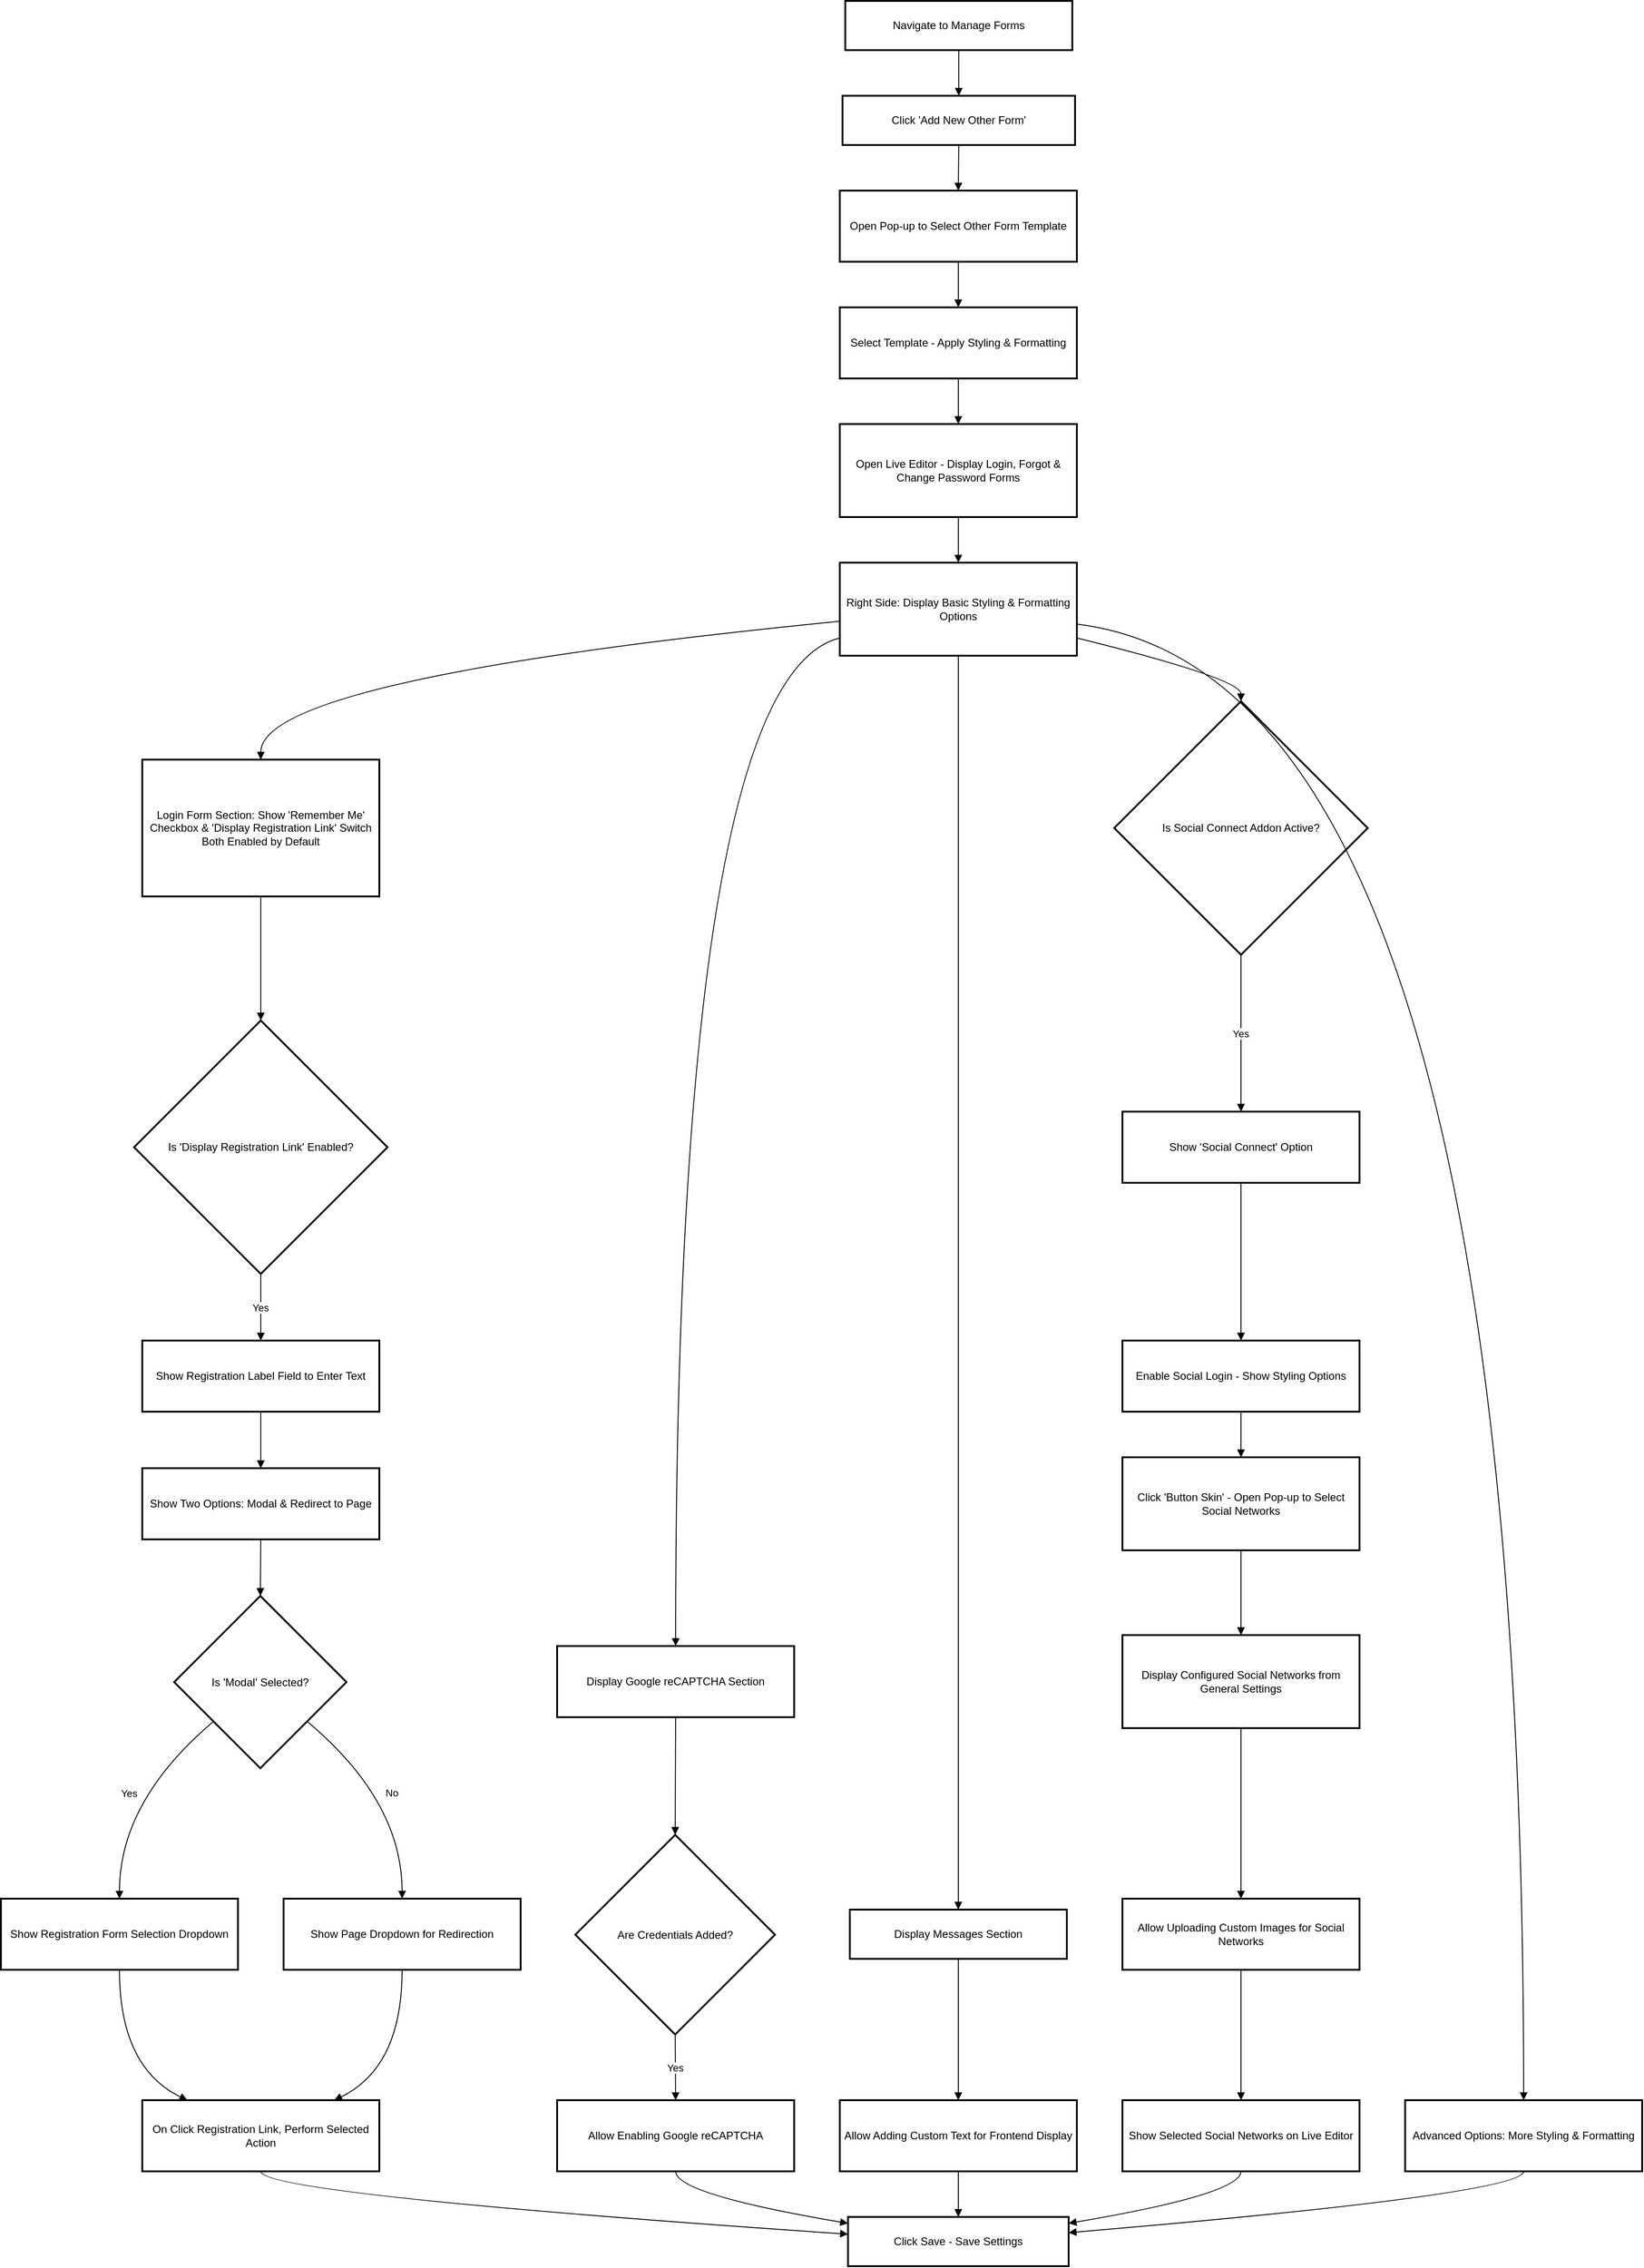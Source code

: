 <mxfile version="26.0.11">
  <diagram name="Page-1" id="FkqsTDLyN_IBKph71nNS">
    <mxGraphModel dx="1909" dy="949" grid="1" gridSize="10" guides="1" tooltips="1" connect="1" arrows="1" fold="1" page="1" pageScale="1" pageWidth="850" pageHeight="1100" math="0" shadow="0">
      <root>
        <mxCell id="0" />
        <mxCell id="1" parent="0" />
        <mxCell id="Qq9t8zsS6E16ykufUvPU-1" value="Navigate to Manage Forms" style="whiteSpace=wrap;strokeWidth=2;" vertex="1" parent="1">
          <mxGeometry x="946" y="20" width="249" height="54" as="geometry" />
        </mxCell>
        <mxCell id="Qq9t8zsS6E16ykufUvPU-2" value="Click &#39;Add New Other Form&#39;" style="whiteSpace=wrap;strokeWidth=2;" vertex="1" parent="1">
          <mxGeometry x="943" y="124" width="255" height="54" as="geometry" />
        </mxCell>
        <mxCell id="Qq9t8zsS6E16ykufUvPU-3" value="Open Pop-up to Select Other Form Template" style="whiteSpace=wrap;strokeWidth=2;" vertex="1" parent="1">
          <mxGeometry x="940" y="228" width="260" height="78" as="geometry" />
        </mxCell>
        <mxCell id="Qq9t8zsS6E16ykufUvPU-4" value="Select Template - Apply Styling &amp; Formatting" style="whiteSpace=wrap;strokeWidth=2;" vertex="1" parent="1">
          <mxGeometry x="940" y="356" width="260" height="78" as="geometry" />
        </mxCell>
        <mxCell id="Qq9t8zsS6E16ykufUvPU-5" value="Open Live Editor - Display Login, Forgot &amp; Change Password Forms" style="whiteSpace=wrap;strokeWidth=2;" vertex="1" parent="1">
          <mxGeometry x="940" y="484" width="260" height="102" as="geometry" />
        </mxCell>
        <mxCell id="Qq9t8zsS6E16ykufUvPU-6" value="Right Side: Display Basic Styling &amp; Formatting Options" style="whiteSpace=wrap;strokeWidth=2;" vertex="1" parent="1">
          <mxGeometry x="940" y="636" width="260" height="102" as="geometry" />
        </mxCell>
        <mxCell id="Qq9t8zsS6E16ykufUvPU-7" value="Login Form Section: Show &#39;Remember Me&#39; Checkbox &amp; &#39;Display Registration Link&#39; Switch Both Enabled by Default" style="whiteSpace=wrap;strokeWidth=2;" vertex="1" parent="1">
          <mxGeometry x="175" y="852" width="260" height="150" as="geometry" />
        </mxCell>
        <mxCell id="Qq9t8zsS6E16ykufUvPU-8" value="Is &#39;Display Registration Link&#39; Enabled?" style="rhombus;strokeWidth=2;whiteSpace=wrap;" vertex="1" parent="1">
          <mxGeometry x="166" y="1138" width="278" height="278" as="geometry" />
        </mxCell>
        <mxCell id="Qq9t8zsS6E16ykufUvPU-9" value="Show Registration Label Field to Enter Text" style="whiteSpace=wrap;strokeWidth=2;" vertex="1" parent="1">
          <mxGeometry x="175" y="1489" width="260" height="78" as="geometry" />
        </mxCell>
        <mxCell id="Qq9t8zsS6E16ykufUvPU-10" value="Show Two Options: Modal &amp; Redirect to Page" style="whiteSpace=wrap;strokeWidth=2;" vertex="1" parent="1">
          <mxGeometry x="175" y="1629" width="260" height="78" as="geometry" />
        </mxCell>
        <mxCell id="Qq9t8zsS6E16ykufUvPU-11" value="Is &#39;Modal&#39; Selected?" style="rhombus;strokeWidth=2;whiteSpace=wrap;" vertex="1" parent="1">
          <mxGeometry x="210" y="1769" width="189" height="189" as="geometry" />
        </mxCell>
        <mxCell id="Qq9t8zsS6E16ykufUvPU-12" value="Show Registration Form Selection Dropdown" style="whiteSpace=wrap;strokeWidth=2;" vertex="1" parent="1">
          <mxGeometry x="20" y="2101" width="260" height="78" as="geometry" />
        </mxCell>
        <mxCell id="Qq9t8zsS6E16ykufUvPU-13" value="Show Page Dropdown for Redirection" style="whiteSpace=wrap;strokeWidth=2;" vertex="1" parent="1">
          <mxGeometry x="330" y="2101" width="260" height="78" as="geometry" />
        </mxCell>
        <mxCell id="Qq9t8zsS6E16ykufUvPU-14" value="On Click Registration Link, Perform Selected Action" style="whiteSpace=wrap;strokeWidth=2;" vertex="1" parent="1">
          <mxGeometry x="175" y="2322" width="260" height="78" as="geometry" />
        </mxCell>
        <mxCell id="Qq9t8zsS6E16ykufUvPU-15" value="Click Save - Save Settings" style="whiteSpace=wrap;strokeWidth=2;" vertex="1" parent="1">
          <mxGeometry x="949" y="2450" width="242" height="54" as="geometry" />
        </mxCell>
        <mxCell id="Qq9t8zsS6E16ykufUvPU-16" value="Display Google reCAPTCHA Section" style="whiteSpace=wrap;strokeWidth=2;" vertex="1" parent="1">
          <mxGeometry x="630" y="1824" width="260" height="78" as="geometry" />
        </mxCell>
        <mxCell id="Qq9t8zsS6E16ykufUvPU-17" value="Are Credentials Added?" style="rhombus;strokeWidth=2;whiteSpace=wrap;" vertex="1" parent="1">
          <mxGeometry x="650" y="2031" width="219" height="219" as="geometry" />
        </mxCell>
        <mxCell id="Qq9t8zsS6E16ykufUvPU-18" value="Allow Enabling Google reCAPTCHA" style="whiteSpace=wrap;strokeWidth=2;" vertex="1" parent="1">
          <mxGeometry x="630" y="2322" width="260" height="78" as="geometry" />
        </mxCell>
        <mxCell id="Qq9t8zsS6E16ykufUvPU-19" value="Display Messages Section" style="whiteSpace=wrap;strokeWidth=2;" vertex="1" parent="1">
          <mxGeometry x="951" y="2113" width="238" height="54" as="geometry" />
        </mxCell>
        <mxCell id="Qq9t8zsS6E16ykufUvPU-20" value="Allow Adding Custom Text for Frontend Display" style="whiteSpace=wrap;strokeWidth=2;" vertex="1" parent="1">
          <mxGeometry x="940" y="2322" width="260" height="78" as="geometry" />
        </mxCell>
        <mxCell id="Qq9t8zsS6E16ykufUvPU-21" value="Is Social Connect Addon Active?" style="rhombus;strokeWidth=2;whiteSpace=wrap;" vertex="1" parent="1">
          <mxGeometry x="1241" y="788" width="278" height="278" as="geometry" />
        </mxCell>
        <mxCell id="Qq9t8zsS6E16ykufUvPU-22" value="Show &#39;Social Connect&#39; Option" style="whiteSpace=wrap;strokeWidth=2;" vertex="1" parent="1">
          <mxGeometry x="1250" y="1238" width="260" height="78" as="geometry" />
        </mxCell>
        <mxCell id="Qq9t8zsS6E16ykufUvPU-23" value="Enable Social Login - Show Styling Options" style="whiteSpace=wrap;strokeWidth=2;" vertex="1" parent="1">
          <mxGeometry x="1250" y="1489" width="260" height="78" as="geometry" />
        </mxCell>
        <mxCell id="Qq9t8zsS6E16ykufUvPU-24" value="Click &#39;Button Skin&#39; - Open Pop-up to Select Social Networks" style="whiteSpace=wrap;strokeWidth=2;" vertex="1" parent="1">
          <mxGeometry x="1250" y="1617" width="260" height="102" as="geometry" />
        </mxCell>
        <mxCell id="Qq9t8zsS6E16ykufUvPU-25" value="Display Configured Social Networks from General Settings" style="whiteSpace=wrap;strokeWidth=2;" vertex="1" parent="1">
          <mxGeometry x="1250" y="1812" width="260" height="102" as="geometry" />
        </mxCell>
        <mxCell id="Qq9t8zsS6E16ykufUvPU-26" value="Allow Uploading Custom Images for Social Networks" style="whiteSpace=wrap;strokeWidth=2;" vertex="1" parent="1">
          <mxGeometry x="1250" y="2101" width="260" height="78" as="geometry" />
        </mxCell>
        <mxCell id="Qq9t8zsS6E16ykufUvPU-27" value="Show Selected Social Networks on Live Editor" style="whiteSpace=wrap;strokeWidth=2;" vertex="1" parent="1">
          <mxGeometry x="1250" y="2322" width="260" height="78" as="geometry" />
        </mxCell>
        <mxCell id="Qq9t8zsS6E16ykufUvPU-28" value="Advanced Options: More Styling &amp; Formatting" style="whiteSpace=wrap;strokeWidth=2;" vertex="1" parent="1">
          <mxGeometry x="1560" y="2322" width="260" height="78" as="geometry" />
        </mxCell>
        <mxCell id="Qq9t8zsS6E16ykufUvPU-29" value="" style="curved=1;startArrow=none;endArrow=block;exitX=0.5;exitY=1;entryX=0.5;entryY=0;rounded=0;" edge="1" parent="1" source="Qq9t8zsS6E16ykufUvPU-1" target="Qq9t8zsS6E16ykufUvPU-2">
          <mxGeometry relative="1" as="geometry">
            <Array as="points" />
          </mxGeometry>
        </mxCell>
        <mxCell id="Qq9t8zsS6E16ykufUvPU-30" value="" style="curved=1;startArrow=none;endArrow=block;exitX=0.5;exitY=1;entryX=0.5;entryY=0;rounded=0;" edge="1" parent="1" source="Qq9t8zsS6E16ykufUvPU-2" target="Qq9t8zsS6E16ykufUvPU-3">
          <mxGeometry relative="1" as="geometry">
            <Array as="points" />
          </mxGeometry>
        </mxCell>
        <mxCell id="Qq9t8zsS6E16ykufUvPU-31" value="" style="curved=1;startArrow=none;endArrow=block;exitX=0.5;exitY=1;entryX=0.5;entryY=0;rounded=0;" edge="1" parent="1" source="Qq9t8zsS6E16ykufUvPU-3" target="Qq9t8zsS6E16ykufUvPU-4">
          <mxGeometry relative="1" as="geometry">
            <Array as="points" />
          </mxGeometry>
        </mxCell>
        <mxCell id="Qq9t8zsS6E16ykufUvPU-32" value="" style="curved=1;startArrow=none;endArrow=block;exitX=0.5;exitY=1;entryX=0.5;entryY=0;rounded=0;" edge="1" parent="1" source="Qq9t8zsS6E16ykufUvPU-4" target="Qq9t8zsS6E16ykufUvPU-5">
          <mxGeometry relative="1" as="geometry">
            <Array as="points" />
          </mxGeometry>
        </mxCell>
        <mxCell id="Qq9t8zsS6E16ykufUvPU-33" value="" style="curved=1;startArrow=none;endArrow=block;exitX=0.5;exitY=1;entryX=0.5;entryY=0;rounded=0;" edge="1" parent="1" source="Qq9t8zsS6E16ykufUvPU-5" target="Qq9t8zsS6E16ykufUvPU-6">
          <mxGeometry relative="1" as="geometry">
            <Array as="points" />
          </mxGeometry>
        </mxCell>
        <mxCell id="Qq9t8zsS6E16ykufUvPU-34" value="" style="curved=1;startArrow=none;endArrow=block;exitX=0;exitY=0.63;entryX=0.5;entryY=0;rounded=0;" edge="1" parent="1" source="Qq9t8zsS6E16ykufUvPU-6" target="Qq9t8zsS6E16ykufUvPU-7">
          <mxGeometry relative="1" as="geometry">
            <Array as="points">
              <mxPoint x="305" y="763" />
            </Array>
          </mxGeometry>
        </mxCell>
        <mxCell id="Qq9t8zsS6E16ykufUvPU-35" value="" style="curved=1;startArrow=none;endArrow=block;exitX=0.5;exitY=1;entryX=0.5;entryY=0;rounded=0;" edge="1" parent="1" source="Qq9t8zsS6E16ykufUvPU-7" target="Qq9t8zsS6E16ykufUvPU-8">
          <mxGeometry relative="1" as="geometry">
            <Array as="points" />
          </mxGeometry>
        </mxCell>
        <mxCell id="Qq9t8zsS6E16ykufUvPU-36" value="Yes" style="curved=1;startArrow=none;endArrow=block;exitX=0.5;exitY=1;entryX=0.5;entryY=0;rounded=0;" edge="1" parent="1" source="Qq9t8zsS6E16ykufUvPU-8" target="Qq9t8zsS6E16ykufUvPU-9">
          <mxGeometry relative="1" as="geometry">
            <Array as="points" />
          </mxGeometry>
        </mxCell>
        <mxCell id="Qq9t8zsS6E16ykufUvPU-37" value="" style="curved=1;startArrow=none;endArrow=block;exitX=0.5;exitY=1;entryX=0.5;entryY=0;rounded=0;" edge="1" parent="1" source="Qq9t8zsS6E16ykufUvPU-9" target="Qq9t8zsS6E16ykufUvPU-10">
          <mxGeometry relative="1" as="geometry">
            <Array as="points" />
          </mxGeometry>
        </mxCell>
        <mxCell id="Qq9t8zsS6E16ykufUvPU-38" value="" style="curved=1;startArrow=none;endArrow=block;exitX=0.5;exitY=1;entryX=0.5;entryY=0;rounded=0;" edge="1" parent="1" source="Qq9t8zsS6E16ykufUvPU-10" target="Qq9t8zsS6E16ykufUvPU-11">
          <mxGeometry relative="1" as="geometry">
            <Array as="points" />
          </mxGeometry>
        </mxCell>
        <mxCell id="Qq9t8zsS6E16ykufUvPU-39" value="Yes" style="curved=1;startArrow=none;endArrow=block;exitX=0;exitY=0.92;entryX=0.5;entryY=0;rounded=0;" edge="1" parent="1" source="Qq9t8zsS6E16ykufUvPU-11" target="Qq9t8zsS6E16ykufUvPU-12">
          <mxGeometry relative="1" as="geometry">
            <Array as="points">
              <mxPoint x="150" y="1994" />
            </Array>
          </mxGeometry>
        </mxCell>
        <mxCell id="Qq9t8zsS6E16ykufUvPU-40" value="No" style="curved=1;startArrow=none;endArrow=block;exitX=1;exitY=0.92;entryX=0.5;entryY=0;rounded=0;" edge="1" parent="1" source="Qq9t8zsS6E16ykufUvPU-11" target="Qq9t8zsS6E16ykufUvPU-13">
          <mxGeometry relative="1" as="geometry">
            <Array as="points">
              <mxPoint x="460" y="1994" />
            </Array>
          </mxGeometry>
        </mxCell>
        <mxCell id="Qq9t8zsS6E16ykufUvPU-41" value="" style="curved=1;startArrow=none;endArrow=block;exitX=0.5;exitY=1;entryX=0.19;entryY=0;rounded=0;" edge="1" parent="1" source="Qq9t8zsS6E16ykufUvPU-12" target="Qq9t8zsS6E16ykufUvPU-14">
          <mxGeometry relative="1" as="geometry">
            <Array as="points">
              <mxPoint x="150" y="2286" />
            </Array>
          </mxGeometry>
        </mxCell>
        <mxCell id="Qq9t8zsS6E16ykufUvPU-42" value="" style="curved=1;startArrow=none;endArrow=block;exitX=0.5;exitY=1;entryX=0.81;entryY=0;rounded=0;" edge="1" parent="1" source="Qq9t8zsS6E16ykufUvPU-13" target="Qq9t8zsS6E16ykufUvPU-14">
          <mxGeometry relative="1" as="geometry">
            <Array as="points">
              <mxPoint x="460" y="2286" />
            </Array>
          </mxGeometry>
        </mxCell>
        <mxCell id="Qq9t8zsS6E16ykufUvPU-43" value="" style="curved=1;startArrow=none;endArrow=block;exitX=0.5;exitY=1;entryX=0;entryY=0.35;rounded=0;" edge="1" parent="1" source="Qq9t8zsS6E16ykufUvPU-14" target="Qq9t8zsS6E16ykufUvPU-15">
          <mxGeometry relative="1" as="geometry">
            <Array as="points">
              <mxPoint x="305" y="2425" />
            </Array>
          </mxGeometry>
        </mxCell>
        <mxCell id="Qq9t8zsS6E16ykufUvPU-44" value="" style="curved=1;startArrow=none;endArrow=block;exitX=0;exitY=0.81;entryX=0.5;entryY=0.01;rounded=0;" edge="1" parent="1" source="Qq9t8zsS6E16ykufUvPU-6" target="Qq9t8zsS6E16ykufUvPU-16">
          <mxGeometry relative="1" as="geometry">
            <Array as="points">
              <mxPoint x="760" y="763" />
            </Array>
          </mxGeometry>
        </mxCell>
        <mxCell id="Qq9t8zsS6E16ykufUvPU-45" value="" style="curved=1;startArrow=none;endArrow=block;exitX=0.5;exitY=1.01;entryX=0.5;entryY=0;rounded=0;" edge="1" parent="1" source="Qq9t8zsS6E16ykufUvPU-16" target="Qq9t8zsS6E16ykufUvPU-17">
          <mxGeometry relative="1" as="geometry">
            <Array as="points" />
          </mxGeometry>
        </mxCell>
        <mxCell id="Qq9t8zsS6E16ykufUvPU-46" value="Yes" style="curved=1;startArrow=none;endArrow=block;exitX=0.5;exitY=1;entryX=0.5;entryY=0;rounded=0;" edge="1" parent="1" source="Qq9t8zsS6E16ykufUvPU-17" target="Qq9t8zsS6E16ykufUvPU-18">
          <mxGeometry relative="1" as="geometry">
            <Array as="points" />
          </mxGeometry>
        </mxCell>
        <mxCell id="Qq9t8zsS6E16ykufUvPU-47" value="" style="curved=1;startArrow=none;endArrow=block;exitX=0.5;exitY=1;entryX=0;entryY=0.13;rounded=0;" edge="1" parent="1" source="Qq9t8zsS6E16ykufUvPU-18" target="Qq9t8zsS6E16ykufUvPU-15">
          <mxGeometry relative="1" as="geometry">
            <Array as="points">
              <mxPoint x="760" y="2425" />
            </Array>
          </mxGeometry>
        </mxCell>
        <mxCell id="Qq9t8zsS6E16ykufUvPU-48" value="" style="curved=1;startArrow=none;endArrow=block;exitX=0.5;exitY=1;entryX=0.5;entryY=0;rounded=0;" edge="1" parent="1" source="Qq9t8zsS6E16ykufUvPU-6" target="Qq9t8zsS6E16ykufUvPU-19">
          <mxGeometry relative="1" as="geometry">
            <Array as="points" />
          </mxGeometry>
        </mxCell>
        <mxCell id="Qq9t8zsS6E16ykufUvPU-49" value="" style="curved=1;startArrow=none;endArrow=block;exitX=0.5;exitY=1;entryX=0.5;entryY=0;rounded=0;" edge="1" parent="1" source="Qq9t8zsS6E16ykufUvPU-19" target="Qq9t8zsS6E16ykufUvPU-20">
          <mxGeometry relative="1" as="geometry">
            <Array as="points" />
          </mxGeometry>
        </mxCell>
        <mxCell id="Qq9t8zsS6E16ykufUvPU-50" value="" style="curved=1;startArrow=none;endArrow=block;exitX=0.5;exitY=1;entryX=0.5;entryY=0;rounded=0;" edge="1" parent="1" source="Qq9t8zsS6E16ykufUvPU-20" target="Qq9t8zsS6E16ykufUvPU-15">
          <mxGeometry relative="1" as="geometry">
            <Array as="points" />
          </mxGeometry>
        </mxCell>
        <mxCell id="Qq9t8zsS6E16ykufUvPU-51" value="" style="curved=1;startArrow=none;endArrow=block;exitX=1;exitY=0.81;entryX=0.5;entryY=0;rounded=0;" edge="1" parent="1" source="Qq9t8zsS6E16ykufUvPU-6" target="Qq9t8zsS6E16ykufUvPU-21">
          <mxGeometry relative="1" as="geometry">
            <Array as="points">
              <mxPoint x="1380" y="763" />
            </Array>
          </mxGeometry>
        </mxCell>
        <mxCell id="Qq9t8zsS6E16ykufUvPU-52" value="Yes" style="curved=1;startArrow=none;endArrow=block;exitX=0.5;exitY=1;entryX=0.5;entryY=0.01;rounded=0;" edge="1" parent="1" source="Qq9t8zsS6E16ykufUvPU-21" target="Qq9t8zsS6E16ykufUvPU-22">
          <mxGeometry relative="1" as="geometry">
            <Array as="points" />
          </mxGeometry>
        </mxCell>
        <mxCell id="Qq9t8zsS6E16ykufUvPU-53" value="" style="curved=1;startArrow=none;endArrow=block;exitX=0.5;exitY=1.01;entryX=0.5;entryY=0;rounded=0;" edge="1" parent="1" source="Qq9t8zsS6E16ykufUvPU-22" target="Qq9t8zsS6E16ykufUvPU-23">
          <mxGeometry relative="1" as="geometry">
            <Array as="points" />
          </mxGeometry>
        </mxCell>
        <mxCell id="Qq9t8zsS6E16ykufUvPU-54" value="" style="curved=1;startArrow=none;endArrow=block;exitX=0.5;exitY=1;entryX=0.5;entryY=0;rounded=0;" edge="1" parent="1" source="Qq9t8zsS6E16ykufUvPU-23" target="Qq9t8zsS6E16ykufUvPU-24">
          <mxGeometry relative="1" as="geometry">
            <Array as="points" />
          </mxGeometry>
        </mxCell>
        <mxCell id="Qq9t8zsS6E16ykufUvPU-55" value="" style="curved=1;startArrow=none;endArrow=block;exitX=0.5;exitY=1;entryX=0.5;entryY=0;rounded=0;" edge="1" parent="1" source="Qq9t8zsS6E16ykufUvPU-24" target="Qq9t8zsS6E16ykufUvPU-25">
          <mxGeometry relative="1" as="geometry">
            <Array as="points" />
          </mxGeometry>
        </mxCell>
        <mxCell id="Qq9t8zsS6E16ykufUvPU-56" value="" style="curved=1;startArrow=none;endArrow=block;exitX=0.5;exitY=1;entryX=0.5;entryY=0;rounded=0;" edge="1" parent="1" source="Qq9t8zsS6E16ykufUvPU-25" target="Qq9t8zsS6E16ykufUvPU-26">
          <mxGeometry relative="1" as="geometry">
            <Array as="points" />
          </mxGeometry>
        </mxCell>
        <mxCell id="Qq9t8zsS6E16ykufUvPU-57" value="" style="curved=1;startArrow=none;endArrow=block;exitX=0.5;exitY=1;entryX=0.5;entryY=0;rounded=0;" edge="1" parent="1" source="Qq9t8zsS6E16ykufUvPU-26" target="Qq9t8zsS6E16ykufUvPU-27">
          <mxGeometry relative="1" as="geometry">
            <Array as="points" />
          </mxGeometry>
        </mxCell>
        <mxCell id="Qq9t8zsS6E16ykufUvPU-58" value="" style="curved=1;startArrow=none;endArrow=block;exitX=0.5;exitY=1;entryX=1;entryY=0.13;rounded=0;" edge="1" parent="1" source="Qq9t8zsS6E16ykufUvPU-27" target="Qq9t8zsS6E16ykufUvPU-15">
          <mxGeometry relative="1" as="geometry">
            <Array as="points">
              <mxPoint x="1380" y="2425" />
            </Array>
          </mxGeometry>
        </mxCell>
        <mxCell id="Qq9t8zsS6E16ykufUvPU-59" value="" style="curved=1;startArrow=none;endArrow=block;exitX=1;exitY=0.66;entryX=0.5;entryY=0;rounded=0;" edge="1" parent="1" source="Qq9t8zsS6E16ykufUvPU-6" target="Qq9t8zsS6E16ykufUvPU-28">
          <mxGeometry relative="1" as="geometry">
            <Array as="points">
              <mxPoint x="1690" y="763" />
            </Array>
          </mxGeometry>
        </mxCell>
        <mxCell id="Qq9t8zsS6E16ykufUvPU-60" value="" style="curved=1;startArrow=none;endArrow=block;exitX=0.5;exitY=1;entryX=1;entryY=0.32;rounded=0;" edge="1" parent="1" source="Qq9t8zsS6E16ykufUvPU-28" target="Qq9t8zsS6E16ykufUvPU-15">
          <mxGeometry relative="1" as="geometry">
            <Array as="points">
              <mxPoint x="1690" y="2425" />
            </Array>
          </mxGeometry>
        </mxCell>
      </root>
    </mxGraphModel>
  </diagram>
</mxfile>
